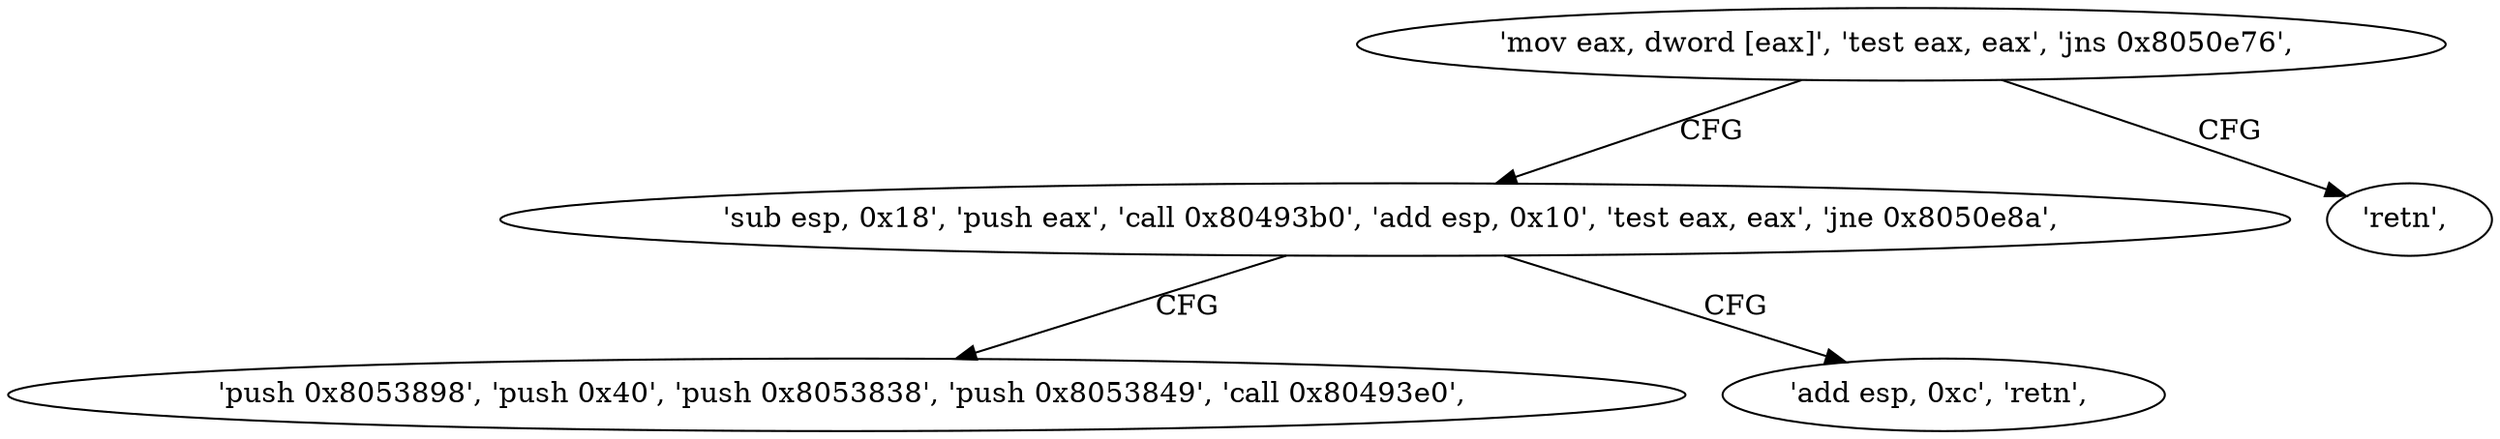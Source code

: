 digraph "func" {
"134549103" [label = "'mov eax, dword [eax]', 'test eax, eax', 'jns 0x8050e76', " ]
"134549110" [label = "'sub esp, 0x18', 'push eax', 'call 0x80493b0', 'add esp, 0x10', 'test eax, eax', 'jne 0x8050e8a', " ]
"134549109" [label = "'retn', " ]
"134549130" [label = "'push 0x8053898', 'push 0x40', 'push 0x8053838', 'push 0x8053849', 'call 0x80493e0', " ]
"134549126" [label = "'add esp, 0xc', 'retn', " ]
"134549103" -> "134549110" [ label = "CFG" ]
"134549103" -> "134549109" [ label = "CFG" ]
"134549110" -> "134549130" [ label = "CFG" ]
"134549110" -> "134549126" [ label = "CFG" ]
}
